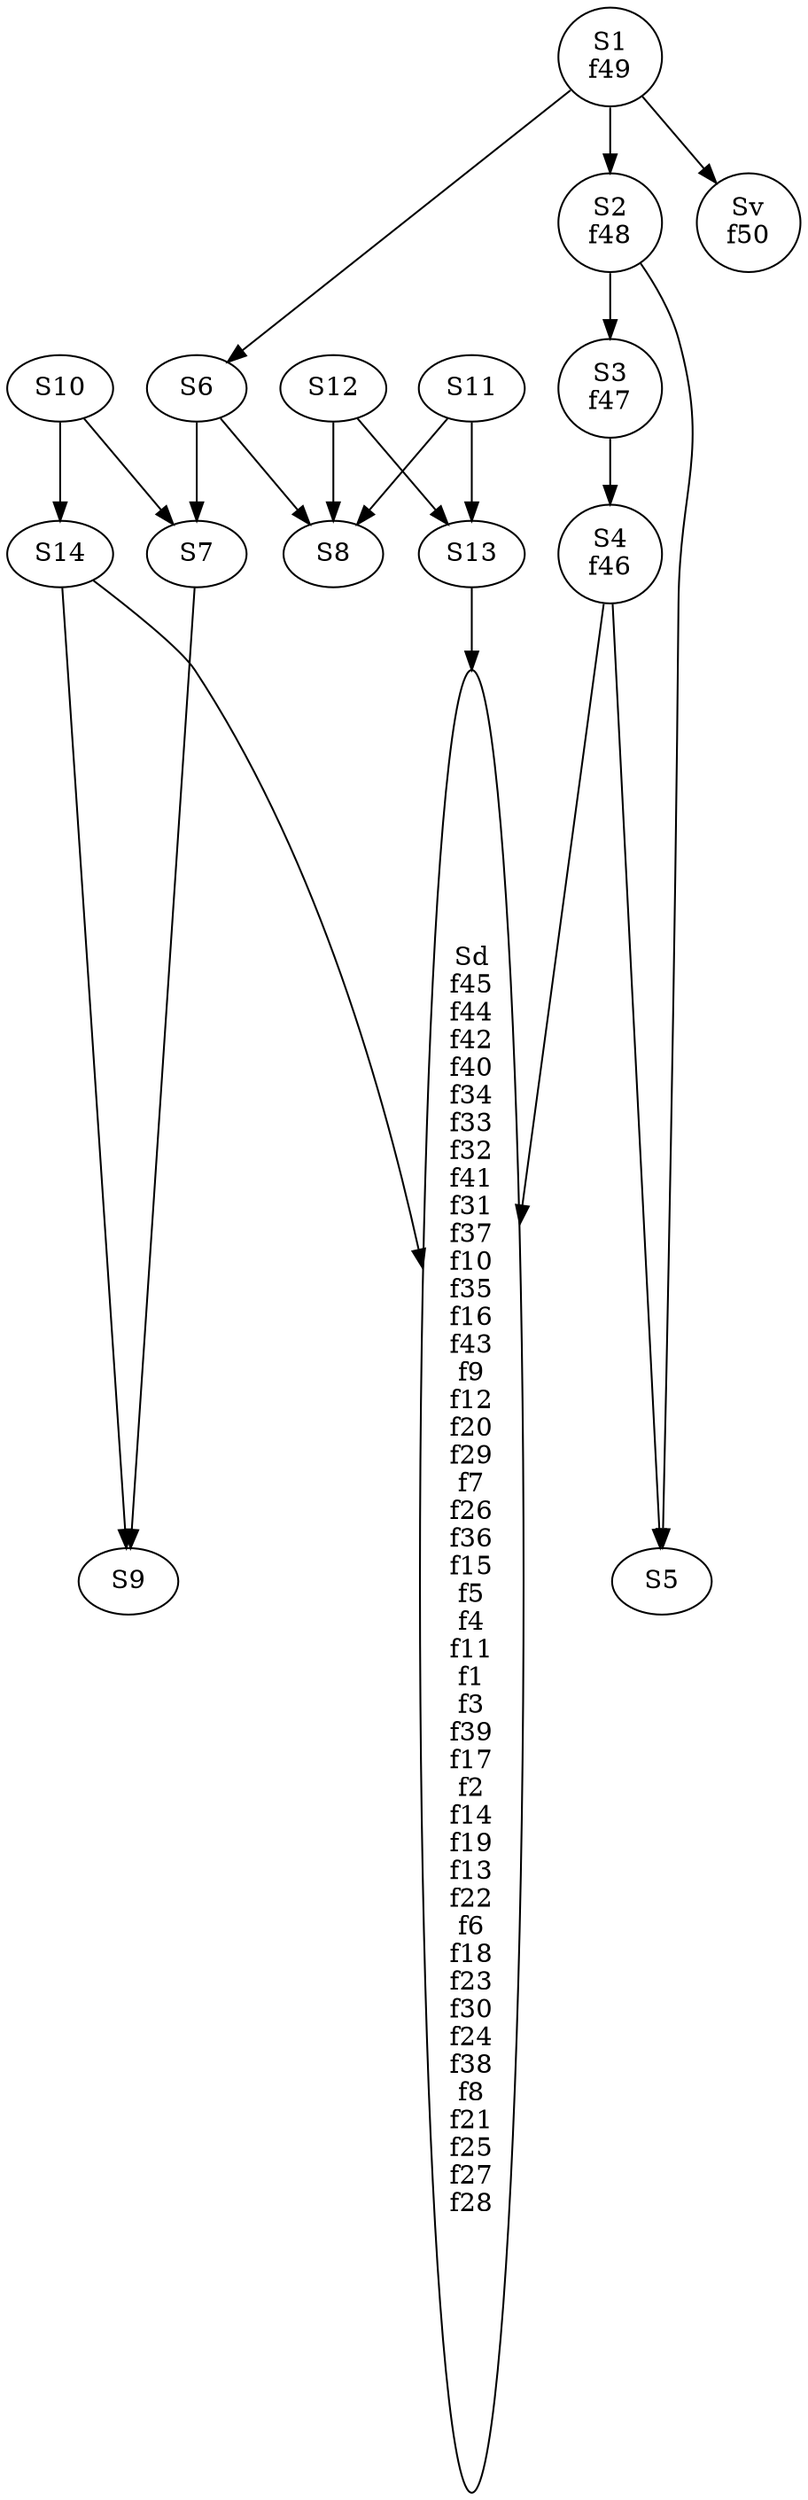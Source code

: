 digraph Fourmiliere {
  S14 [label="S14"];
  S14 -> S9;
  S14 -> Sd;
  Sd [label="Sd\nf45\nf44\nf42\nf40\nf34\nf33\nf32\nf41\nf31\nf37\nf10\nf35\nf16\nf43\nf9\nf12\nf20\nf29\nf7\nf26\nf36\nf15\nf5\nf4\nf11\nf1\nf3\nf39\nf17\nf2\nf14\nf19\nf13\nf22\nf6\nf18\nf23\nf30\nf24\nf38\nf8\nf21\nf25\nf27\nf28"];
  S13 [label="S13"];
  S13 -> Sd;
  S6 [label="S6"];
  S6 -> S7;
  S6 -> S8;
  S2 [label="S2\nf48"];
  S2 -> S3;
  S2 -> S5;
  S1 [label="S1\nf49"];
  S1 -> S2;
  S1 -> Sv;
  S1 -> S6;
  S7 [label="S7"];
  S7 -> S9;
  S3 [label="S3\nf47"];
  S3 -> S4;
  S4 [label="S4\nf46"];
  S4 -> Sd;
  S4 -> S5;
  S5 [label="S5"];
  Sv [label="Sv\nf50"];
  S12 [label="S12"];
  S12 -> S8;
  S12 -> S13;
  S9 [label="S9"];
  S8 [label="S8"];
  S10 [label="S10"];
  S10 -> S7;
  S10 -> S14;
  S11 [label="S11"];
  S11 -> S8;
  S11 -> S13;
}
